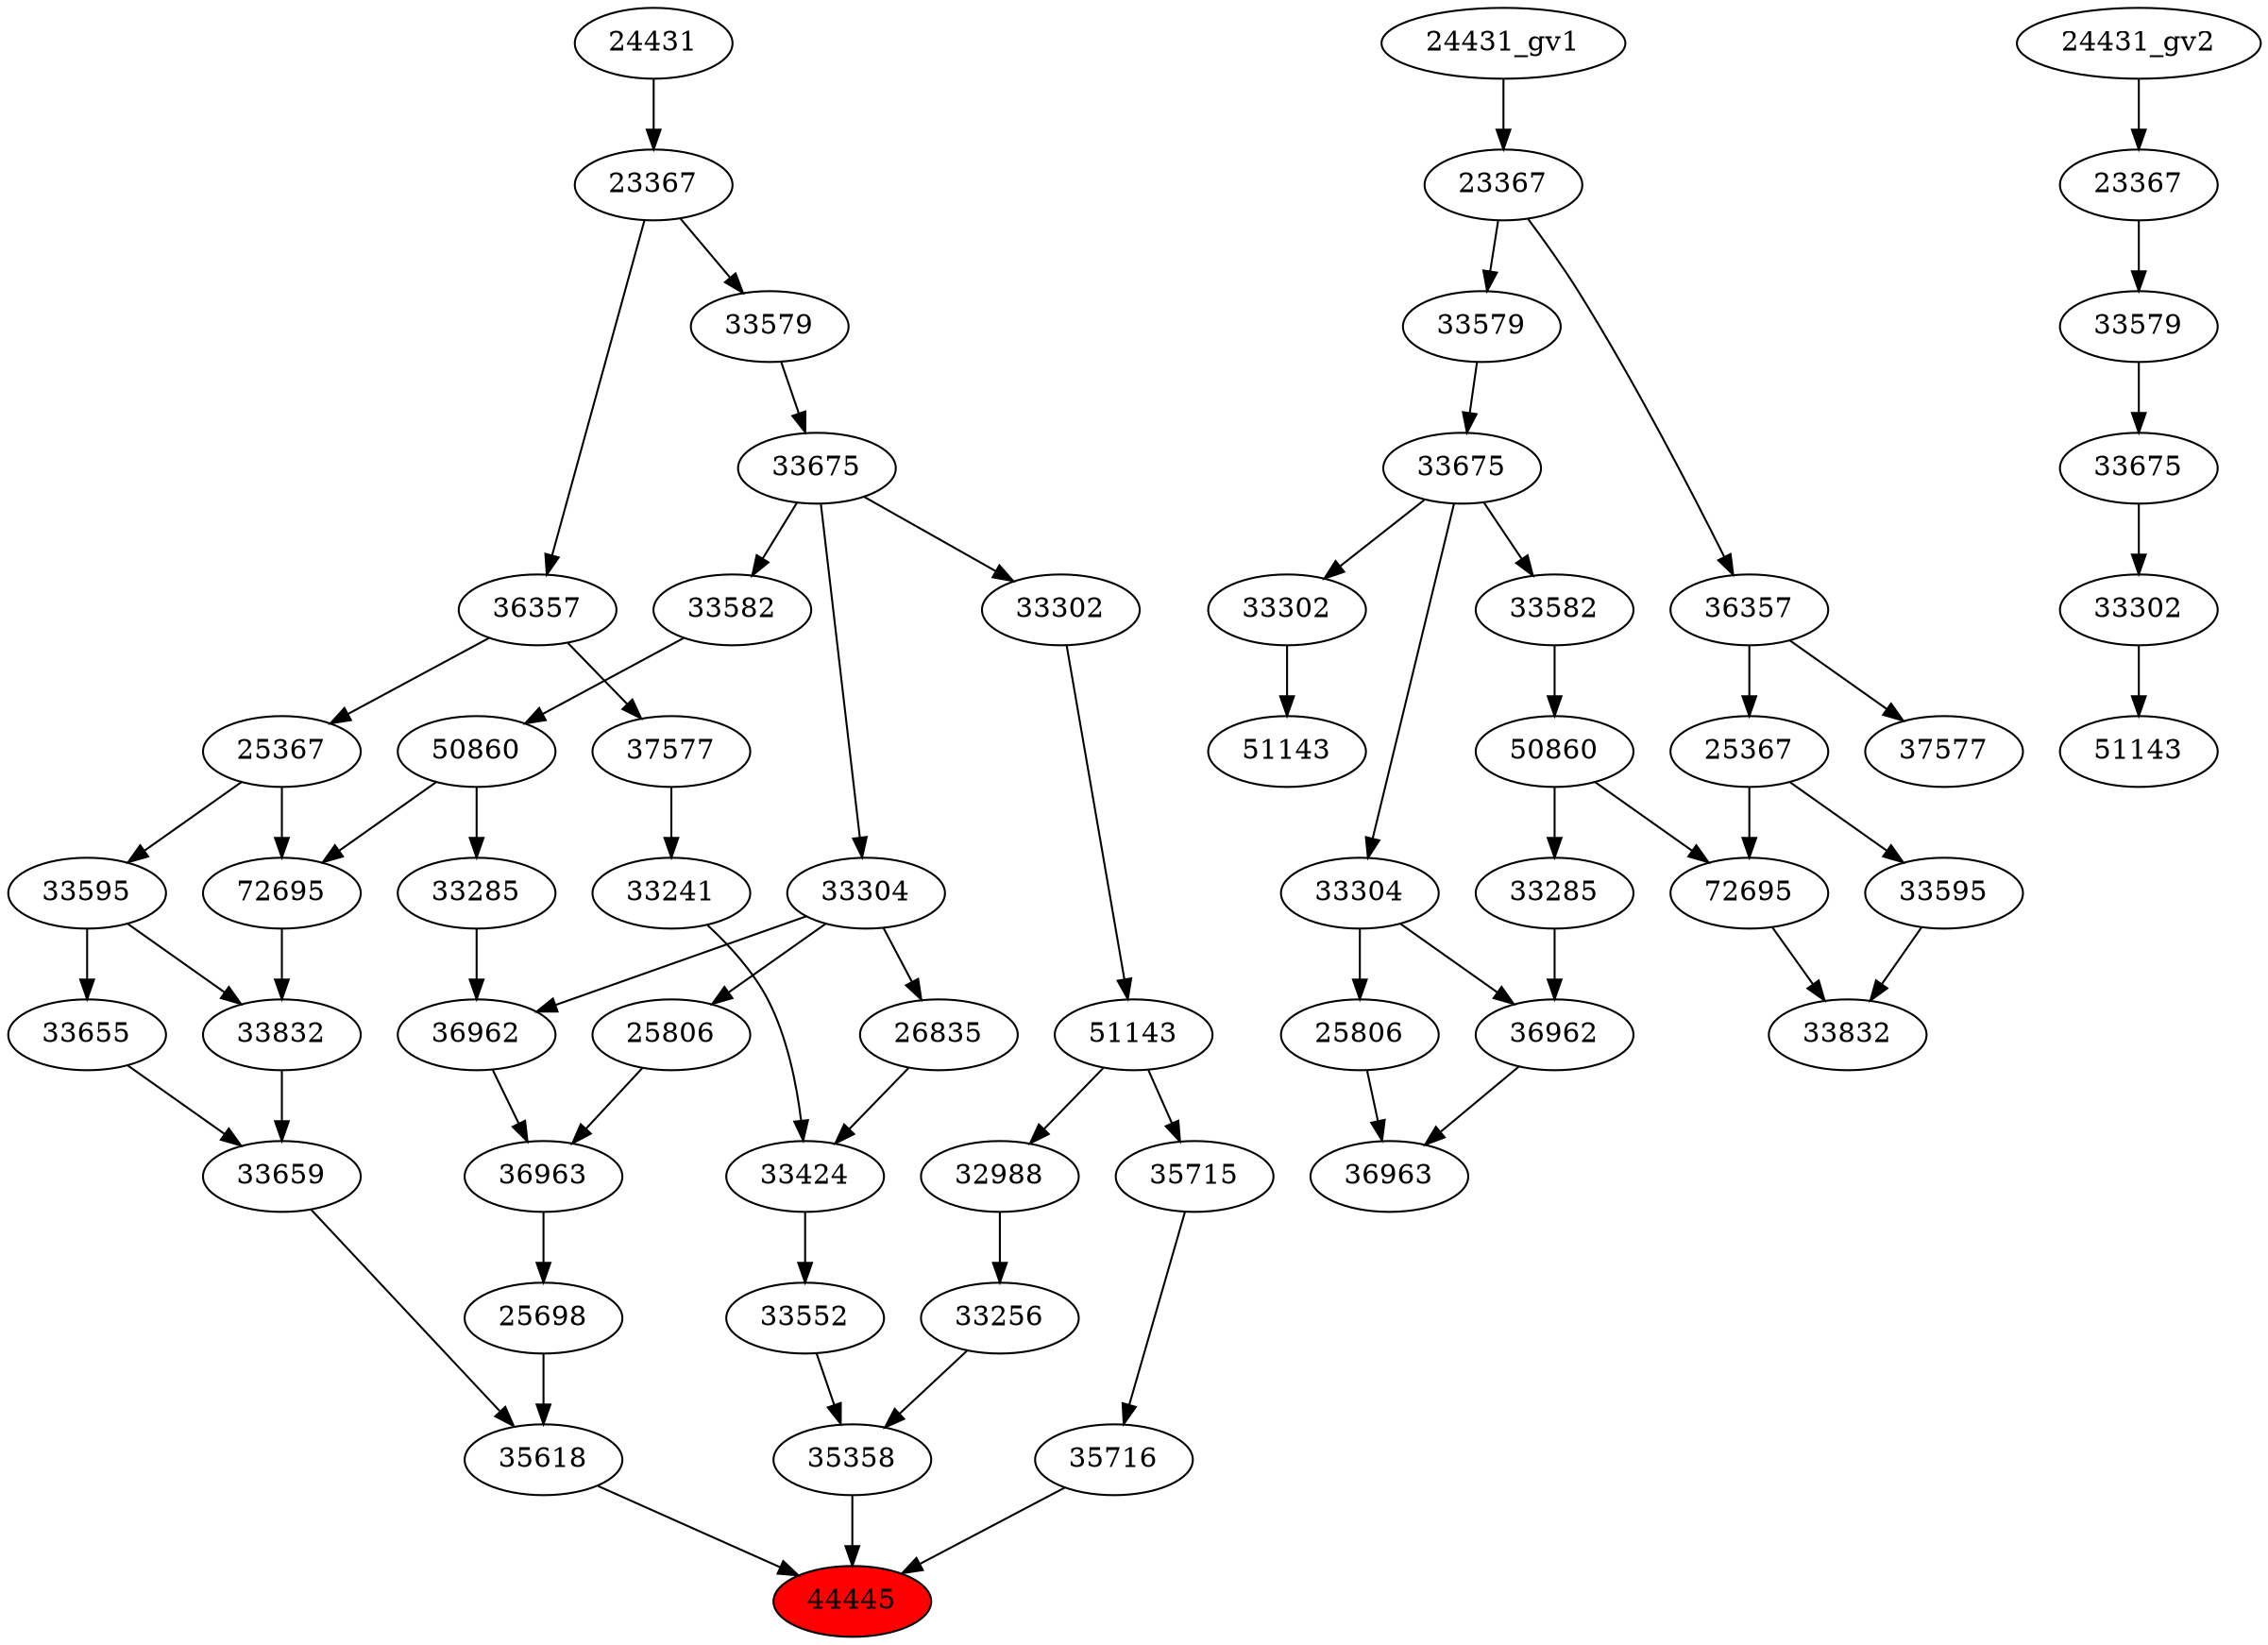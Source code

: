 strict digraph root {
	node [label="\N"];
	{
		node [fillcolor="",
			label="\N",
			style=""
		];
		44445		 [fillcolor=red,
			label=44445,
			style=filled];
		35716		 [label=35716];
		35716 -> 44445;
		35358		 [label=35358];
		35358 -> 44445;
		35618		 [label=35618];
		35618 -> 44445;
		35715		 [label=35715];
		35715 -> 35716;
		33552		 [label=33552];
		33552 -> 35358;
		33256		 [label=33256];
		33256 -> 35358;
		25698		 [label=25698];
		25698 -> 35618;
		33659		 [label=33659];
		33659 -> 35618;
		51143		 [label=51143];
		51143 -> 35715;
		32988		 [label=32988];
		51143 -> 32988;
		33424		 [label=33424];
		33424 -> 33552;
		32988 -> 33256;
		36963		 [label=36963];
		36963 -> 25698;
		33655		 [label=33655];
		33655 -> 33659;
		33832		 [label=33832];
		33832 -> 33659;
		33302		 [label=33302];
		33302 -> 51143;
		33241		 [label=33241];
		33241 -> 33424;
		26835		 [label=26835];
		26835 -> 33424;
		36962		 [label=36962];
		36962 -> 36963;
		25806		 [label=25806];
		25806 -> 36963;
		33595		 [label=33595];
		33595 -> 33655;
		33595 -> 33832;
		72695		 [label=72695];
		72695 -> 33832;
		33675		 [label=33675];
		33675 -> 33302;
		33304		 [label=33304];
		33675 -> 33304;
		33582		 [label=33582];
		33675 -> 33582;
		37577		 [label=37577];
		37577 -> 33241;
		33304 -> 26835;
		33304 -> 36962;
		33304 -> 25806;
		33285		 [label=33285];
		33285 -> 36962;
		25367		 [label=25367];
		25367 -> 33595;
		25367 -> 72695;
		50860		 [label=50860];
		50860 -> 72695;
		50860 -> 33285;
		33579		 [label=33579];
		33579 -> 33675;
		36357		 [label=36357];
		36357 -> 37577;
		36357 -> 25367;
		33582 -> 50860;
		23367		 [label=23367];
		23367 -> 33579;
		23367 -> 36357;
		24431		 [label=24431];
		24431 -> 23367;
	}
	{
		node [label="\N"];
		"51143_gv1"		 [label=51143];
		"33302_gv1"		 [label=33302];
		"33302_gv1" -> "51143_gv1";
		"36963_gv1"		 [label=36963];
		"36962_gv1"		 [label=36962];
		"36962_gv1" -> "36963_gv1";
		"25806_gv1"		 [label=25806];
		"25806_gv1" -> "36963_gv1";
		"33832_gv1"		 [label=33832];
		"72695_gv1"		 [label=72695];
		"72695_gv1" -> "33832_gv1";
		"33595_gv1"		 [label=33595];
		"33595_gv1" -> "33832_gv1";
		"33675_gv1"		 [label=33675];
		"33675_gv1" -> "33302_gv1";
		"33304_gv1"		 [label=33304];
		"33675_gv1" -> "33304_gv1";
		"33582_gv1"		 [label=33582];
		"33675_gv1" -> "33582_gv1";
		"33285_gv1"		 [label=33285];
		"33285_gv1" -> "36962_gv1";
		"33304_gv1" -> "36962_gv1";
		"33304_gv1" -> "25806_gv1";
		"25367_gv1"		 [label=25367];
		"25367_gv1" -> "72695_gv1";
		"25367_gv1" -> "33595_gv1";
		"50860_gv1"		 [label=50860];
		"50860_gv1" -> "72695_gv1";
		"50860_gv1" -> "33285_gv1";
		"33579_gv1"		 [label=33579];
		"33579_gv1" -> "33675_gv1";
		"37577_gv1"		 [label=37577];
		"36357_gv1"		 [label=36357];
		"36357_gv1" -> "25367_gv1";
		"36357_gv1" -> "37577_gv1";
		"33582_gv1" -> "50860_gv1";
		"23367_gv1"		 [label=23367];
		"23367_gv1" -> "33579_gv1";
		"23367_gv1" -> "36357_gv1";
		"24431_gv1" -> "23367_gv1";
	}
	{
		node [label="\N"];
		"51143_gv2"		 [label=51143];
		"33302_gv2"		 [label=33302];
		"33302_gv2" -> "51143_gv2";
		"33675_gv2"		 [label=33675];
		"33675_gv2" -> "33302_gv2";
		"33579_gv2"		 [label=33579];
		"33579_gv2" -> "33675_gv2";
		"23367_gv2"		 [label=23367];
		"23367_gv2" -> "33579_gv2";
		"24431_gv2" -> "23367_gv2";
	}
}
